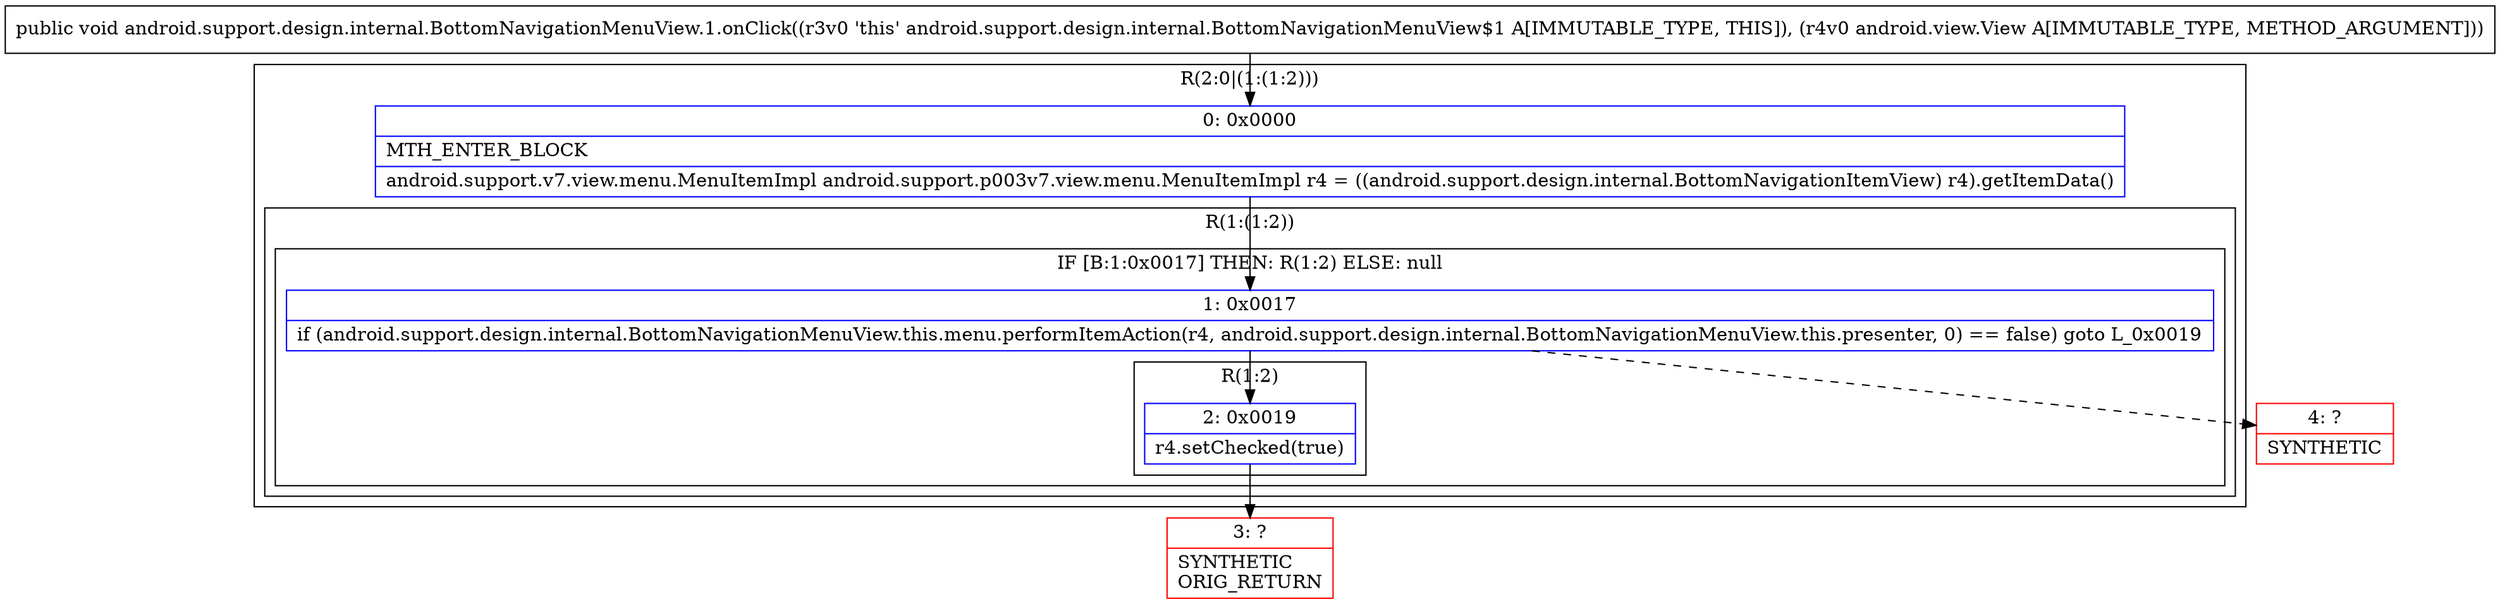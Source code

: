 digraph "CFG forandroid.support.design.internal.BottomNavigationMenuView.1.onClick(Landroid\/view\/View;)V" {
subgraph cluster_Region_1128668392 {
label = "R(2:0|(1:(1:2)))";
node [shape=record,color=blue];
Node_0 [shape=record,label="{0\:\ 0x0000|MTH_ENTER_BLOCK\l|android.support.v7.view.menu.MenuItemImpl android.support.p003v7.view.menu.MenuItemImpl r4 = ((android.support.design.internal.BottomNavigationItemView) r4).getItemData()\l}"];
subgraph cluster_Region_685685555 {
label = "R(1:(1:2))";
node [shape=record,color=blue];
subgraph cluster_IfRegion_933782207 {
label = "IF [B:1:0x0017] THEN: R(1:2) ELSE: null";
node [shape=record,color=blue];
Node_1 [shape=record,label="{1\:\ 0x0017|if (android.support.design.internal.BottomNavigationMenuView.this.menu.performItemAction(r4, android.support.design.internal.BottomNavigationMenuView.this.presenter, 0) == false) goto L_0x0019\l}"];
subgraph cluster_Region_259575676 {
label = "R(1:2)";
node [shape=record,color=blue];
Node_2 [shape=record,label="{2\:\ 0x0019|r4.setChecked(true)\l}"];
}
}
}
}
Node_3 [shape=record,color=red,label="{3\:\ ?|SYNTHETIC\lORIG_RETURN\l}"];
Node_4 [shape=record,color=red,label="{4\:\ ?|SYNTHETIC\l}"];
MethodNode[shape=record,label="{public void android.support.design.internal.BottomNavigationMenuView.1.onClick((r3v0 'this' android.support.design.internal.BottomNavigationMenuView$1 A[IMMUTABLE_TYPE, THIS]), (r4v0 android.view.View A[IMMUTABLE_TYPE, METHOD_ARGUMENT])) }"];
MethodNode -> Node_0;
Node_0 -> Node_1;
Node_1 -> Node_2;
Node_1 -> Node_4[style=dashed];
Node_2 -> Node_3;
}

